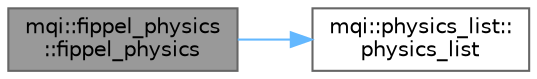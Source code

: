 digraph "mqi::fippel_physics::fippel_physics"
{
 // LATEX_PDF_SIZE
  bgcolor="transparent";
  edge [fontname=Helvetica,fontsize=10,labelfontname=Helvetica,labelfontsize=10];
  node [fontname=Helvetica,fontsize=10,shape=box,height=0.2,width=0.4];
  rankdir="LR";
  Node1 [id="Node000001",label="mqi::fippel_physics\l::fippel_physics",height=0.2,width=0.4,color="gray40", fillcolor="grey60", style="filled", fontcolor="black",tooltip="Constructor with a specified energy cutoff for secondary electrons."];
  Node1 -> Node2 [id="edge1_Node000001_Node000002",color="steelblue1",style="solid",tooltip=" "];
  Node2 [id="Node000002",label="mqi::physics_list::\lphysics_list",height=0.2,width=0.4,color="grey40", fillcolor="white", style="filled",URL="$classmqi_1_1physics__list.html#a7c66230baab63b10f9fcc6ad535ee34d",tooltip="Default constructor."];
}
